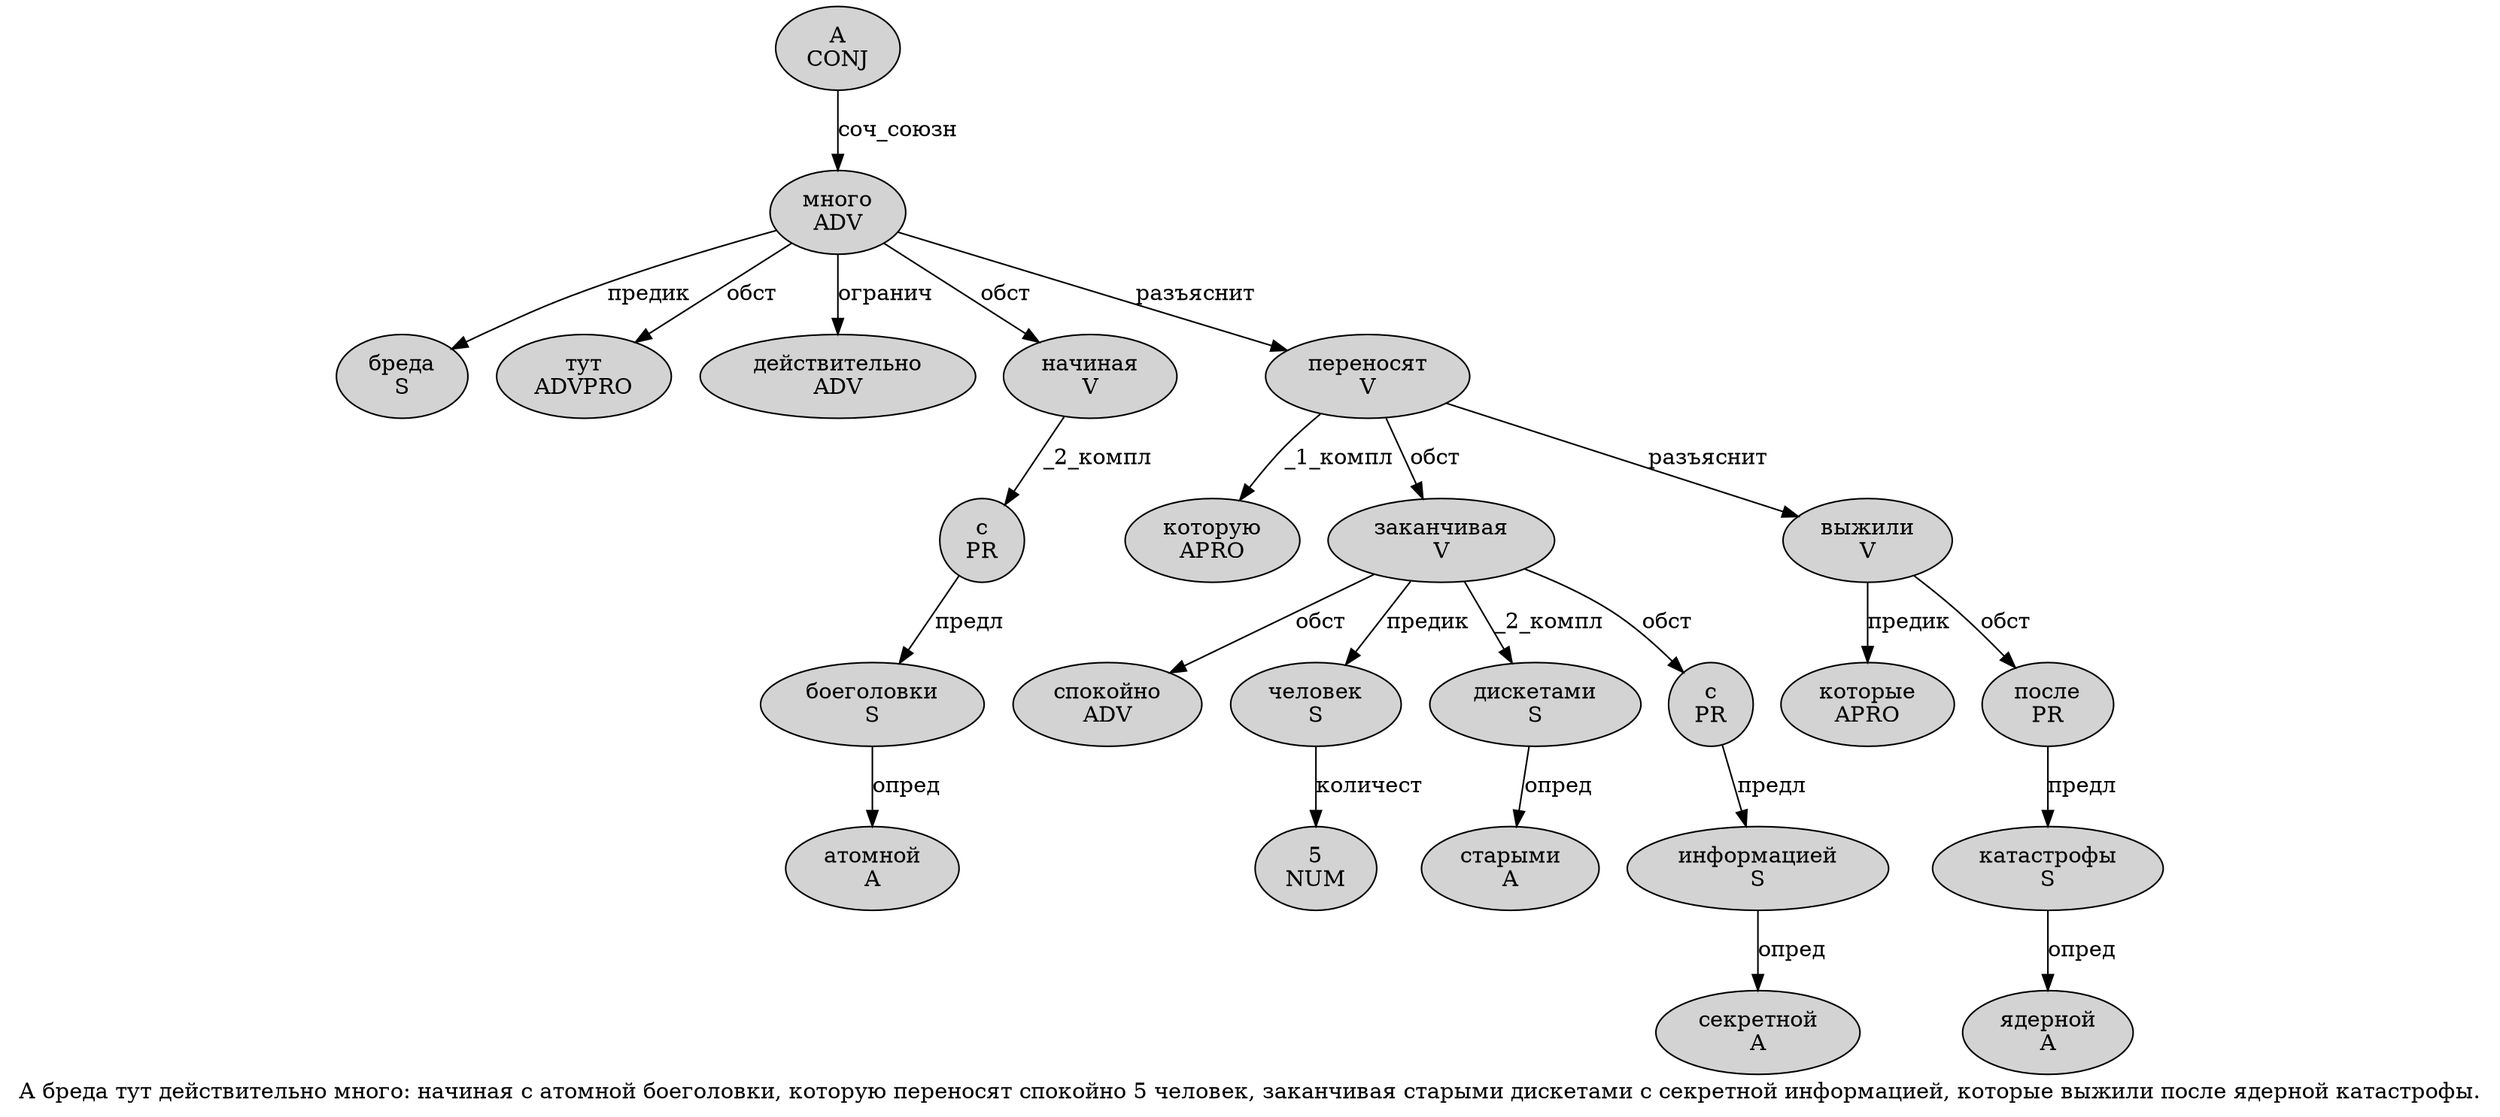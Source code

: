 digraph SENTENCE_4812 {
	graph [label="А бреда тут действительно много: начиная с атомной боеголовки, которую переносят спокойно 5 человек, заканчивая старыми дискетами с секретной информацией, которые выжили после ядерной катастрофы."]
	node [style=filled]
		0 [label="А
CONJ" color="" fillcolor=lightgray penwidth=1 shape=ellipse]
		1 [label="бреда
S" color="" fillcolor=lightgray penwidth=1 shape=ellipse]
		2 [label="тут
ADVPRO" color="" fillcolor=lightgray penwidth=1 shape=ellipse]
		3 [label="действительно
ADV" color="" fillcolor=lightgray penwidth=1 shape=ellipse]
		4 [label="много
ADV" color="" fillcolor=lightgray penwidth=1 shape=ellipse]
		6 [label="начиная
V" color="" fillcolor=lightgray penwidth=1 shape=ellipse]
		7 [label="с
PR" color="" fillcolor=lightgray penwidth=1 shape=ellipse]
		8 [label="атомной
A" color="" fillcolor=lightgray penwidth=1 shape=ellipse]
		9 [label="боеголовки
S" color="" fillcolor=lightgray penwidth=1 shape=ellipse]
		11 [label="которую
APRO" color="" fillcolor=lightgray penwidth=1 shape=ellipse]
		12 [label="переносят
V" color="" fillcolor=lightgray penwidth=1 shape=ellipse]
		13 [label="спокойно
ADV" color="" fillcolor=lightgray penwidth=1 shape=ellipse]
		14 [label="5
NUM" color="" fillcolor=lightgray penwidth=1 shape=ellipse]
		15 [label="человек
S" color="" fillcolor=lightgray penwidth=1 shape=ellipse]
		17 [label="заканчивая
V" color="" fillcolor=lightgray penwidth=1 shape=ellipse]
		18 [label="старыми
A" color="" fillcolor=lightgray penwidth=1 shape=ellipse]
		19 [label="дискетами
S" color="" fillcolor=lightgray penwidth=1 shape=ellipse]
		20 [label="с
PR" color="" fillcolor=lightgray penwidth=1 shape=ellipse]
		21 [label="секретной
A" color="" fillcolor=lightgray penwidth=1 shape=ellipse]
		22 [label="информацией
S" color="" fillcolor=lightgray penwidth=1 shape=ellipse]
		24 [label="которые
APRO" color="" fillcolor=lightgray penwidth=1 shape=ellipse]
		25 [label="выжили
V" color="" fillcolor=lightgray penwidth=1 shape=ellipse]
		26 [label="после
PR" color="" fillcolor=lightgray penwidth=1 shape=ellipse]
		27 [label="ядерной
A" color="" fillcolor=lightgray penwidth=1 shape=ellipse]
		28 [label="катастрофы
S" color="" fillcolor=lightgray penwidth=1 shape=ellipse]
			17 -> 13 [label="обст"]
			17 -> 15 [label="предик"]
			17 -> 19 [label="_2_компл"]
			17 -> 20 [label="обст"]
			9 -> 8 [label="опред"]
			22 -> 21 [label="опред"]
			25 -> 24 [label="предик"]
			25 -> 26 [label="обст"]
			26 -> 28 [label="предл"]
			7 -> 9 [label="предл"]
			15 -> 14 [label="количест"]
			19 -> 18 [label="опред"]
			12 -> 11 [label="_1_компл"]
			12 -> 17 [label="обст"]
			12 -> 25 [label="разъяснит"]
			4 -> 1 [label="предик"]
			4 -> 2 [label="обст"]
			4 -> 3 [label="огранич"]
			4 -> 6 [label="обст"]
			4 -> 12 [label="разъяснит"]
			28 -> 27 [label="опред"]
			6 -> 7 [label="_2_компл"]
			0 -> 4 [label="соч_союзн"]
			20 -> 22 [label="предл"]
}